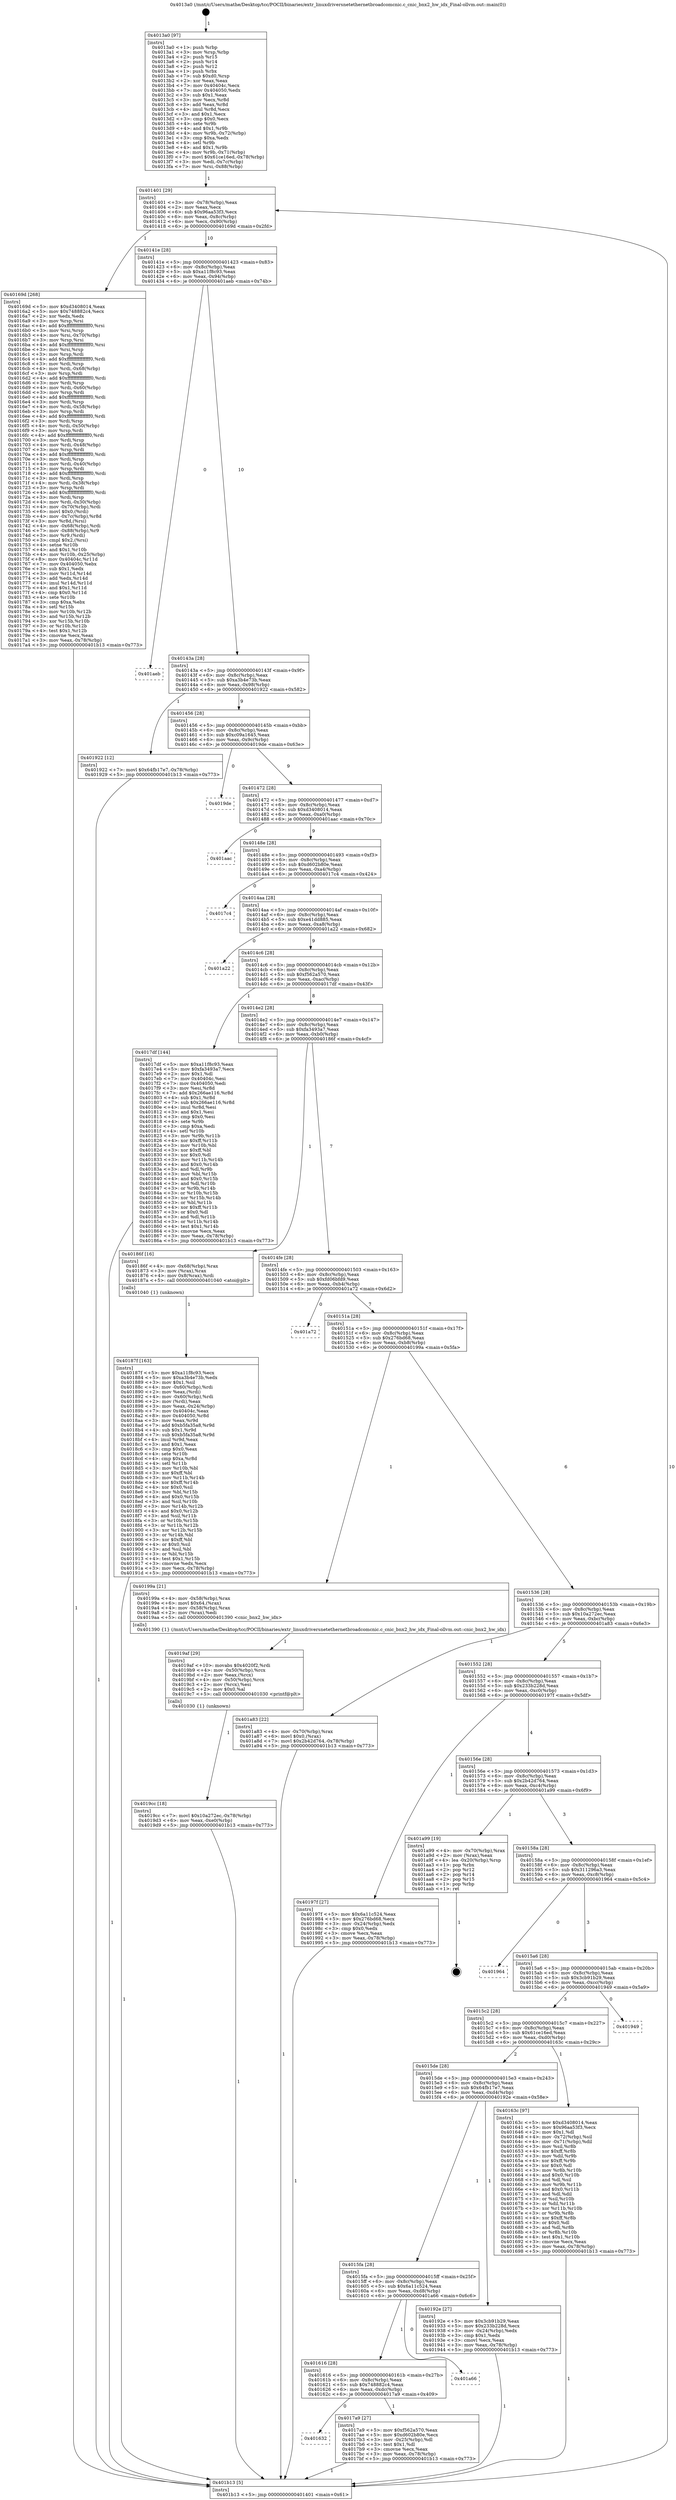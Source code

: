 digraph "0x4013a0" {
  label = "0x4013a0 (/mnt/c/Users/mathe/Desktop/tcc/POCII/binaries/extr_linuxdriversnetethernetbroadcomcnic.c_cnic_bnx2_hw_idx_Final-ollvm.out::main(0))"
  labelloc = "t"
  node[shape=record]

  Entry [label="",width=0.3,height=0.3,shape=circle,fillcolor=black,style=filled]
  "0x401401" [label="{
     0x401401 [29]\l
     | [instrs]\l
     &nbsp;&nbsp;0x401401 \<+3\>: mov -0x78(%rbp),%eax\l
     &nbsp;&nbsp;0x401404 \<+2\>: mov %eax,%ecx\l
     &nbsp;&nbsp;0x401406 \<+6\>: sub $0x96aa53f3,%ecx\l
     &nbsp;&nbsp;0x40140c \<+6\>: mov %eax,-0x8c(%rbp)\l
     &nbsp;&nbsp;0x401412 \<+6\>: mov %ecx,-0x90(%rbp)\l
     &nbsp;&nbsp;0x401418 \<+6\>: je 000000000040169d \<main+0x2fd\>\l
  }"]
  "0x40169d" [label="{
     0x40169d [268]\l
     | [instrs]\l
     &nbsp;&nbsp;0x40169d \<+5\>: mov $0xd3408014,%eax\l
     &nbsp;&nbsp;0x4016a2 \<+5\>: mov $0x748882c4,%ecx\l
     &nbsp;&nbsp;0x4016a7 \<+2\>: xor %edx,%edx\l
     &nbsp;&nbsp;0x4016a9 \<+3\>: mov %rsp,%rsi\l
     &nbsp;&nbsp;0x4016ac \<+4\>: add $0xfffffffffffffff0,%rsi\l
     &nbsp;&nbsp;0x4016b0 \<+3\>: mov %rsi,%rsp\l
     &nbsp;&nbsp;0x4016b3 \<+4\>: mov %rsi,-0x70(%rbp)\l
     &nbsp;&nbsp;0x4016b7 \<+3\>: mov %rsp,%rsi\l
     &nbsp;&nbsp;0x4016ba \<+4\>: add $0xfffffffffffffff0,%rsi\l
     &nbsp;&nbsp;0x4016be \<+3\>: mov %rsi,%rsp\l
     &nbsp;&nbsp;0x4016c1 \<+3\>: mov %rsp,%rdi\l
     &nbsp;&nbsp;0x4016c4 \<+4\>: add $0xfffffffffffffff0,%rdi\l
     &nbsp;&nbsp;0x4016c8 \<+3\>: mov %rdi,%rsp\l
     &nbsp;&nbsp;0x4016cb \<+4\>: mov %rdi,-0x68(%rbp)\l
     &nbsp;&nbsp;0x4016cf \<+3\>: mov %rsp,%rdi\l
     &nbsp;&nbsp;0x4016d2 \<+4\>: add $0xfffffffffffffff0,%rdi\l
     &nbsp;&nbsp;0x4016d6 \<+3\>: mov %rdi,%rsp\l
     &nbsp;&nbsp;0x4016d9 \<+4\>: mov %rdi,-0x60(%rbp)\l
     &nbsp;&nbsp;0x4016dd \<+3\>: mov %rsp,%rdi\l
     &nbsp;&nbsp;0x4016e0 \<+4\>: add $0xfffffffffffffff0,%rdi\l
     &nbsp;&nbsp;0x4016e4 \<+3\>: mov %rdi,%rsp\l
     &nbsp;&nbsp;0x4016e7 \<+4\>: mov %rdi,-0x58(%rbp)\l
     &nbsp;&nbsp;0x4016eb \<+3\>: mov %rsp,%rdi\l
     &nbsp;&nbsp;0x4016ee \<+4\>: add $0xfffffffffffffff0,%rdi\l
     &nbsp;&nbsp;0x4016f2 \<+3\>: mov %rdi,%rsp\l
     &nbsp;&nbsp;0x4016f5 \<+4\>: mov %rdi,-0x50(%rbp)\l
     &nbsp;&nbsp;0x4016f9 \<+3\>: mov %rsp,%rdi\l
     &nbsp;&nbsp;0x4016fc \<+4\>: add $0xfffffffffffffff0,%rdi\l
     &nbsp;&nbsp;0x401700 \<+3\>: mov %rdi,%rsp\l
     &nbsp;&nbsp;0x401703 \<+4\>: mov %rdi,-0x48(%rbp)\l
     &nbsp;&nbsp;0x401707 \<+3\>: mov %rsp,%rdi\l
     &nbsp;&nbsp;0x40170a \<+4\>: add $0xfffffffffffffff0,%rdi\l
     &nbsp;&nbsp;0x40170e \<+3\>: mov %rdi,%rsp\l
     &nbsp;&nbsp;0x401711 \<+4\>: mov %rdi,-0x40(%rbp)\l
     &nbsp;&nbsp;0x401715 \<+3\>: mov %rsp,%rdi\l
     &nbsp;&nbsp;0x401718 \<+4\>: add $0xfffffffffffffff0,%rdi\l
     &nbsp;&nbsp;0x40171c \<+3\>: mov %rdi,%rsp\l
     &nbsp;&nbsp;0x40171f \<+4\>: mov %rdi,-0x38(%rbp)\l
     &nbsp;&nbsp;0x401723 \<+3\>: mov %rsp,%rdi\l
     &nbsp;&nbsp;0x401726 \<+4\>: add $0xfffffffffffffff0,%rdi\l
     &nbsp;&nbsp;0x40172a \<+3\>: mov %rdi,%rsp\l
     &nbsp;&nbsp;0x40172d \<+4\>: mov %rdi,-0x30(%rbp)\l
     &nbsp;&nbsp;0x401731 \<+4\>: mov -0x70(%rbp),%rdi\l
     &nbsp;&nbsp;0x401735 \<+6\>: movl $0x0,(%rdi)\l
     &nbsp;&nbsp;0x40173b \<+4\>: mov -0x7c(%rbp),%r8d\l
     &nbsp;&nbsp;0x40173f \<+3\>: mov %r8d,(%rsi)\l
     &nbsp;&nbsp;0x401742 \<+4\>: mov -0x68(%rbp),%rdi\l
     &nbsp;&nbsp;0x401746 \<+7\>: mov -0x88(%rbp),%r9\l
     &nbsp;&nbsp;0x40174d \<+3\>: mov %r9,(%rdi)\l
     &nbsp;&nbsp;0x401750 \<+3\>: cmpl $0x2,(%rsi)\l
     &nbsp;&nbsp;0x401753 \<+4\>: setne %r10b\l
     &nbsp;&nbsp;0x401757 \<+4\>: and $0x1,%r10b\l
     &nbsp;&nbsp;0x40175b \<+4\>: mov %r10b,-0x25(%rbp)\l
     &nbsp;&nbsp;0x40175f \<+8\>: mov 0x40404c,%r11d\l
     &nbsp;&nbsp;0x401767 \<+7\>: mov 0x404050,%ebx\l
     &nbsp;&nbsp;0x40176e \<+3\>: sub $0x1,%edx\l
     &nbsp;&nbsp;0x401771 \<+3\>: mov %r11d,%r14d\l
     &nbsp;&nbsp;0x401774 \<+3\>: add %edx,%r14d\l
     &nbsp;&nbsp;0x401777 \<+4\>: imul %r14d,%r11d\l
     &nbsp;&nbsp;0x40177b \<+4\>: and $0x1,%r11d\l
     &nbsp;&nbsp;0x40177f \<+4\>: cmp $0x0,%r11d\l
     &nbsp;&nbsp;0x401783 \<+4\>: sete %r10b\l
     &nbsp;&nbsp;0x401787 \<+3\>: cmp $0xa,%ebx\l
     &nbsp;&nbsp;0x40178a \<+4\>: setl %r15b\l
     &nbsp;&nbsp;0x40178e \<+3\>: mov %r10b,%r12b\l
     &nbsp;&nbsp;0x401791 \<+3\>: and %r15b,%r12b\l
     &nbsp;&nbsp;0x401794 \<+3\>: xor %r15b,%r10b\l
     &nbsp;&nbsp;0x401797 \<+3\>: or %r10b,%r12b\l
     &nbsp;&nbsp;0x40179a \<+4\>: test $0x1,%r12b\l
     &nbsp;&nbsp;0x40179e \<+3\>: cmovne %ecx,%eax\l
     &nbsp;&nbsp;0x4017a1 \<+3\>: mov %eax,-0x78(%rbp)\l
     &nbsp;&nbsp;0x4017a4 \<+5\>: jmp 0000000000401b13 \<main+0x773\>\l
  }"]
  "0x40141e" [label="{
     0x40141e [28]\l
     | [instrs]\l
     &nbsp;&nbsp;0x40141e \<+5\>: jmp 0000000000401423 \<main+0x83\>\l
     &nbsp;&nbsp;0x401423 \<+6\>: mov -0x8c(%rbp),%eax\l
     &nbsp;&nbsp;0x401429 \<+5\>: sub $0xa11f8c93,%eax\l
     &nbsp;&nbsp;0x40142e \<+6\>: mov %eax,-0x94(%rbp)\l
     &nbsp;&nbsp;0x401434 \<+6\>: je 0000000000401aeb \<main+0x74b\>\l
  }"]
  Exit [label="",width=0.3,height=0.3,shape=circle,fillcolor=black,style=filled,peripheries=2]
  "0x401aeb" [label="{
     0x401aeb\l
  }", style=dashed]
  "0x40143a" [label="{
     0x40143a [28]\l
     | [instrs]\l
     &nbsp;&nbsp;0x40143a \<+5\>: jmp 000000000040143f \<main+0x9f\>\l
     &nbsp;&nbsp;0x40143f \<+6\>: mov -0x8c(%rbp),%eax\l
     &nbsp;&nbsp;0x401445 \<+5\>: sub $0xa3b4e73b,%eax\l
     &nbsp;&nbsp;0x40144a \<+6\>: mov %eax,-0x98(%rbp)\l
     &nbsp;&nbsp;0x401450 \<+6\>: je 0000000000401922 \<main+0x582\>\l
  }"]
  "0x4019cc" [label="{
     0x4019cc [18]\l
     | [instrs]\l
     &nbsp;&nbsp;0x4019cc \<+7\>: movl $0x10a272ec,-0x78(%rbp)\l
     &nbsp;&nbsp;0x4019d3 \<+6\>: mov %eax,-0xe0(%rbp)\l
     &nbsp;&nbsp;0x4019d9 \<+5\>: jmp 0000000000401b13 \<main+0x773\>\l
  }"]
  "0x401922" [label="{
     0x401922 [12]\l
     | [instrs]\l
     &nbsp;&nbsp;0x401922 \<+7\>: movl $0x64fb17e7,-0x78(%rbp)\l
     &nbsp;&nbsp;0x401929 \<+5\>: jmp 0000000000401b13 \<main+0x773\>\l
  }"]
  "0x401456" [label="{
     0x401456 [28]\l
     | [instrs]\l
     &nbsp;&nbsp;0x401456 \<+5\>: jmp 000000000040145b \<main+0xbb\>\l
     &nbsp;&nbsp;0x40145b \<+6\>: mov -0x8c(%rbp),%eax\l
     &nbsp;&nbsp;0x401461 \<+5\>: sub $0xc09a1645,%eax\l
     &nbsp;&nbsp;0x401466 \<+6\>: mov %eax,-0x9c(%rbp)\l
     &nbsp;&nbsp;0x40146c \<+6\>: je 00000000004019de \<main+0x63e\>\l
  }"]
  "0x4019af" [label="{
     0x4019af [29]\l
     | [instrs]\l
     &nbsp;&nbsp;0x4019af \<+10\>: movabs $0x4020f2,%rdi\l
     &nbsp;&nbsp;0x4019b9 \<+4\>: mov -0x50(%rbp),%rcx\l
     &nbsp;&nbsp;0x4019bd \<+2\>: mov %eax,(%rcx)\l
     &nbsp;&nbsp;0x4019bf \<+4\>: mov -0x50(%rbp),%rcx\l
     &nbsp;&nbsp;0x4019c3 \<+2\>: mov (%rcx),%esi\l
     &nbsp;&nbsp;0x4019c5 \<+2\>: mov $0x0,%al\l
     &nbsp;&nbsp;0x4019c7 \<+5\>: call 0000000000401030 \<printf@plt\>\l
     | [calls]\l
     &nbsp;&nbsp;0x401030 \{1\} (unknown)\l
  }"]
  "0x4019de" [label="{
     0x4019de\l
  }", style=dashed]
  "0x401472" [label="{
     0x401472 [28]\l
     | [instrs]\l
     &nbsp;&nbsp;0x401472 \<+5\>: jmp 0000000000401477 \<main+0xd7\>\l
     &nbsp;&nbsp;0x401477 \<+6\>: mov -0x8c(%rbp),%eax\l
     &nbsp;&nbsp;0x40147d \<+5\>: sub $0xd3408014,%eax\l
     &nbsp;&nbsp;0x401482 \<+6\>: mov %eax,-0xa0(%rbp)\l
     &nbsp;&nbsp;0x401488 \<+6\>: je 0000000000401aac \<main+0x70c\>\l
  }"]
  "0x40187f" [label="{
     0x40187f [163]\l
     | [instrs]\l
     &nbsp;&nbsp;0x40187f \<+5\>: mov $0xa11f8c93,%ecx\l
     &nbsp;&nbsp;0x401884 \<+5\>: mov $0xa3b4e73b,%edx\l
     &nbsp;&nbsp;0x401889 \<+3\>: mov $0x1,%sil\l
     &nbsp;&nbsp;0x40188c \<+4\>: mov -0x60(%rbp),%rdi\l
     &nbsp;&nbsp;0x401890 \<+2\>: mov %eax,(%rdi)\l
     &nbsp;&nbsp;0x401892 \<+4\>: mov -0x60(%rbp),%rdi\l
     &nbsp;&nbsp;0x401896 \<+2\>: mov (%rdi),%eax\l
     &nbsp;&nbsp;0x401898 \<+3\>: mov %eax,-0x24(%rbp)\l
     &nbsp;&nbsp;0x40189b \<+7\>: mov 0x40404c,%eax\l
     &nbsp;&nbsp;0x4018a2 \<+8\>: mov 0x404050,%r8d\l
     &nbsp;&nbsp;0x4018aa \<+3\>: mov %eax,%r9d\l
     &nbsp;&nbsp;0x4018ad \<+7\>: add $0xb5fa35a8,%r9d\l
     &nbsp;&nbsp;0x4018b4 \<+4\>: sub $0x1,%r9d\l
     &nbsp;&nbsp;0x4018b8 \<+7\>: sub $0xb5fa35a8,%r9d\l
     &nbsp;&nbsp;0x4018bf \<+4\>: imul %r9d,%eax\l
     &nbsp;&nbsp;0x4018c3 \<+3\>: and $0x1,%eax\l
     &nbsp;&nbsp;0x4018c6 \<+3\>: cmp $0x0,%eax\l
     &nbsp;&nbsp;0x4018c9 \<+4\>: sete %r10b\l
     &nbsp;&nbsp;0x4018cd \<+4\>: cmp $0xa,%r8d\l
     &nbsp;&nbsp;0x4018d1 \<+4\>: setl %r11b\l
     &nbsp;&nbsp;0x4018d5 \<+3\>: mov %r10b,%bl\l
     &nbsp;&nbsp;0x4018d8 \<+3\>: xor $0xff,%bl\l
     &nbsp;&nbsp;0x4018db \<+3\>: mov %r11b,%r14b\l
     &nbsp;&nbsp;0x4018de \<+4\>: xor $0xff,%r14b\l
     &nbsp;&nbsp;0x4018e2 \<+4\>: xor $0x0,%sil\l
     &nbsp;&nbsp;0x4018e6 \<+3\>: mov %bl,%r15b\l
     &nbsp;&nbsp;0x4018e9 \<+4\>: and $0x0,%r15b\l
     &nbsp;&nbsp;0x4018ed \<+3\>: and %sil,%r10b\l
     &nbsp;&nbsp;0x4018f0 \<+3\>: mov %r14b,%r12b\l
     &nbsp;&nbsp;0x4018f3 \<+4\>: and $0x0,%r12b\l
     &nbsp;&nbsp;0x4018f7 \<+3\>: and %sil,%r11b\l
     &nbsp;&nbsp;0x4018fa \<+3\>: or %r10b,%r15b\l
     &nbsp;&nbsp;0x4018fd \<+3\>: or %r11b,%r12b\l
     &nbsp;&nbsp;0x401900 \<+3\>: xor %r12b,%r15b\l
     &nbsp;&nbsp;0x401903 \<+3\>: or %r14b,%bl\l
     &nbsp;&nbsp;0x401906 \<+3\>: xor $0xff,%bl\l
     &nbsp;&nbsp;0x401909 \<+4\>: or $0x0,%sil\l
     &nbsp;&nbsp;0x40190d \<+3\>: and %sil,%bl\l
     &nbsp;&nbsp;0x401910 \<+3\>: or %bl,%r15b\l
     &nbsp;&nbsp;0x401913 \<+4\>: test $0x1,%r15b\l
     &nbsp;&nbsp;0x401917 \<+3\>: cmovne %edx,%ecx\l
     &nbsp;&nbsp;0x40191a \<+3\>: mov %ecx,-0x78(%rbp)\l
     &nbsp;&nbsp;0x40191d \<+5\>: jmp 0000000000401b13 \<main+0x773\>\l
  }"]
  "0x401aac" [label="{
     0x401aac\l
  }", style=dashed]
  "0x40148e" [label="{
     0x40148e [28]\l
     | [instrs]\l
     &nbsp;&nbsp;0x40148e \<+5\>: jmp 0000000000401493 \<main+0xf3\>\l
     &nbsp;&nbsp;0x401493 \<+6\>: mov -0x8c(%rbp),%eax\l
     &nbsp;&nbsp;0x401499 \<+5\>: sub $0xd602b80e,%eax\l
     &nbsp;&nbsp;0x40149e \<+6\>: mov %eax,-0xa4(%rbp)\l
     &nbsp;&nbsp;0x4014a4 \<+6\>: je 00000000004017c4 \<main+0x424\>\l
  }"]
  "0x401632" [label="{
     0x401632\l
  }", style=dashed]
  "0x4017c4" [label="{
     0x4017c4\l
  }", style=dashed]
  "0x4014aa" [label="{
     0x4014aa [28]\l
     | [instrs]\l
     &nbsp;&nbsp;0x4014aa \<+5\>: jmp 00000000004014af \<main+0x10f\>\l
     &nbsp;&nbsp;0x4014af \<+6\>: mov -0x8c(%rbp),%eax\l
     &nbsp;&nbsp;0x4014b5 \<+5\>: sub $0xe41dd885,%eax\l
     &nbsp;&nbsp;0x4014ba \<+6\>: mov %eax,-0xa8(%rbp)\l
     &nbsp;&nbsp;0x4014c0 \<+6\>: je 0000000000401a22 \<main+0x682\>\l
  }"]
  "0x4017a9" [label="{
     0x4017a9 [27]\l
     | [instrs]\l
     &nbsp;&nbsp;0x4017a9 \<+5\>: mov $0xf562a570,%eax\l
     &nbsp;&nbsp;0x4017ae \<+5\>: mov $0xd602b80e,%ecx\l
     &nbsp;&nbsp;0x4017b3 \<+3\>: mov -0x25(%rbp),%dl\l
     &nbsp;&nbsp;0x4017b6 \<+3\>: test $0x1,%dl\l
     &nbsp;&nbsp;0x4017b9 \<+3\>: cmovne %ecx,%eax\l
     &nbsp;&nbsp;0x4017bc \<+3\>: mov %eax,-0x78(%rbp)\l
     &nbsp;&nbsp;0x4017bf \<+5\>: jmp 0000000000401b13 \<main+0x773\>\l
  }"]
  "0x401a22" [label="{
     0x401a22\l
  }", style=dashed]
  "0x4014c6" [label="{
     0x4014c6 [28]\l
     | [instrs]\l
     &nbsp;&nbsp;0x4014c6 \<+5\>: jmp 00000000004014cb \<main+0x12b\>\l
     &nbsp;&nbsp;0x4014cb \<+6\>: mov -0x8c(%rbp),%eax\l
     &nbsp;&nbsp;0x4014d1 \<+5\>: sub $0xf562a570,%eax\l
     &nbsp;&nbsp;0x4014d6 \<+6\>: mov %eax,-0xac(%rbp)\l
     &nbsp;&nbsp;0x4014dc \<+6\>: je 00000000004017df \<main+0x43f\>\l
  }"]
  "0x401616" [label="{
     0x401616 [28]\l
     | [instrs]\l
     &nbsp;&nbsp;0x401616 \<+5\>: jmp 000000000040161b \<main+0x27b\>\l
     &nbsp;&nbsp;0x40161b \<+6\>: mov -0x8c(%rbp),%eax\l
     &nbsp;&nbsp;0x401621 \<+5\>: sub $0x748882c4,%eax\l
     &nbsp;&nbsp;0x401626 \<+6\>: mov %eax,-0xdc(%rbp)\l
     &nbsp;&nbsp;0x40162c \<+6\>: je 00000000004017a9 \<main+0x409\>\l
  }"]
  "0x4017df" [label="{
     0x4017df [144]\l
     | [instrs]\l
     &nbsp;&nbsp;0x4017df \<+5\>: mov $0xa11f8c93,%eax\l
     &nbsp;&nbsp;0x4017e4 \<+5\>: mov $0xfa3493a7,%ecx\l
     &nbsp;&nbsp;0x4017e9 \<+2\>: mov $0x1,%dl\l
     &nbsp;&nbsp;0x4017eb \<+7\>: mov 0x40404c,%esi\l
     &nbsp;&nbsp;0x4017f2 \<+7\>: mov 0x404050,%edi\l
     &nbsp;&nbsp;0x4017f9 \<+3\>: mov %esi,%r8d\l
     &nbsp;&nbsp;0x4017fc \<+7\>: add $0x266ae116,%r8d\l
     &nbsp;&nbsp;0x401803 \<+4\>: sub $0x1,%r8d\l
     &nbsp;&nbsp;0x401807 \<+7\>: sub $0x266ae116,%r8d\l
     &nbsp;&nbsp;0x40180e \<+4\>: imul %r8d,%esi\l
     &nbsp;&nbsp;0x401812 \<+3\>: and $0x1,%esi\l
     &nbsp;&nbsp;0x401815 \<+3\>: cmp $0x0,%esi\l
     &nbsp;&nbsp;0x401818 \<+4\>: sete %r9b\l
     &nbsp;&nbsp;0x40181c \<+3\>: cmp $0xa,%edi\l
     &nbsp;&nbsp;0x40181f \<+4\>: setl %r10b\l
     &nbsp;&nbsp;0x401823 \<+3\>: mov %r9b,%r11b\l
     &nbsp;&nbsp;0x401826 \<+4\>: xor $0xff,%r11b\l
     &nbsp;&nbsp;0x40182a \<+3\>: mov %r10b,%bl\l
     &nbsp;&nbsp;0x40182d \<+3\>: xor $0xff,%bl\l
     &nbsp;&nbsp;0x401830 \<+3\>: xor $0x0,%dl\l
     &nbsp;&nbsp;0x401833 \<+3\>: mov %r11b,%r14b\l
     &nbsp;&nbsp;0x401836 \<+4\>: and $0x0,%r14b\l
     &nbsp;&nbsp;0x40183a \<+3\>: and %dl,%r9b\l
     &nbsp;&nbsp;0x40183d \<+3\>: mov %bl,%r15b\l
     &nbsp;&nbsp;0x401840 \<+4\>: and $0x0,%r15b\l
     &nbsp;&nbsp;0x401844 \<+3\>: and %dl,%r10b\l
     &nbsp;&nbsp;0x401847 \<+3\>: or %r9b,%r14b\l
     &nbsp;&nbsp;0x40184a \<+3\>: or %r10b,%r15b\l
     &nbsp;&nbsp;0x40184d \<+3\>: xor %r15b,%r14b\l
     &nbsp;&nbsp;0x401850 \<+3\>: or %bl,%r11b\l
     &nbsp;&nbsp;0x401853 \<+4\>: xor $0xff,%r11b\l
     &nbsp;&nbsp;0x401857 \<+3\>: or $0x0,%dl\l
     &nbsp;&nbsp;0x40185a \<+3\>: and %dl,%r11b\l
     &nbsp;&nbsp;0x40185d \<+3\>: or %r11b,%r14b\l
     &nbsp;&nbsp;0x401860 \<+4\>: test $0x1,%r14b\l
     &nbsp;&nbsp;0x401864 \<+3\>: cmovne %ecx,%eax\l
     &nbsp;&nbsp;0x401867 \<+3\>: mov %eax,-0x78(%rbp)\l
     &nbsp;&nbsp;0x40186a \<+5\>: jmp 0000000000401b13 \<main+0x773\>\l
  }"]
  "0x4014e2" [label="{
     0x4014e2 [28]\l
     | [instrs]\l
     &nbsp;&nbsp;0x4014e2 \<+5\>: jmp 00000000004014e7 \<main+0x147\>\l
     &nbsp;&nbsp;0x4014e7 \<+6\>: mov -0x8c(%rbp),%eax\l
     &nbsp;&nbsp;0x4014ed \<+5\>: sub $0xfa3493a7,%eax\l
     &nbsp;&nbsp;0x4014f2 \<+6\>: mov %eax,-0xb0(%rbp)\l
     &nbsp;&nbsp;0x4014f8 \<+6\>: je 000000000040186f \<main+0x4cf\>\l
  }"]
  "0x401a66" [label="{
     0x401a66\l
  }", style=dashed]
  "0x40186f" [label="{
     0x40186f [16]\l
     | [instrs]\l
     &nbsp;&nbsp;0x40186f \<+4\>: mov -0x68(%rbp),%rax\l
     &nbsp;&nbsp;0x401873 \<+3\>: mov (%rax),%rax\l
     &nbsp;&nbsp;0x401876 \<+4\>: mov 0x8(%rax),%rdi\l
     &nbsp;&nbsp;0x40187a \<+5\>: call 0000000000401040 \<atoi@plt\>\l
     | [calls]\l
     &nbsp;&nbsp;0x401040 \{1\} (unknown)\l
  }"]
  "0x4014fe" [label="{
     0x4014fe [28]\l
     | [instrs]\l
     &nbsp;&nbsp;0x4014fe \<+5\>: jmp 0000000000401503 \<main+0x163\>\l
     &nbsp;&nbsp;0x401503 \<+6\>: mov -0x8c(%rbp),%eax\l
     &nbsp;&nbsp;0x401509 \<+5\>: sub $0xfd06bfd9,%eax\l
     &nbsp;&nbsp;0x40150e \<+6\>: mov %eax,-0xb4(%rbp)\l
     &nbsp;&nbsp;0x401514 \<+6\>: je 0000000000401a72 \<main+0x6d2\>\l
  }"]
  "0x4015fa" [label="{
     0x4015fa [28]\l
     | [instrs]\l
     &nbsp;&nbsp;0x4015fa \<+5\>: jmp 00000000004015ff \<main+0x25f\>\l
     &nbsp;&nbsp;0x4015ff \<+6\>: mov -0x8c(%rbp),%eax\l
     &nbsp;&nbsp;0x401605 \<+5\>: sub $0x6a11c524,%eax\l
     &nbsp;&nbsp;0x40160a \<+6\>: mov %eax,-0xd8(%rbp)\l
     &nbsp;&nbsp;0x401610 \<+6\>: je 0000000000401a66 \<main+0x6c6\>\l
  }"]
  "0x401a72" [label="{
     0x401a72\l
  }", style=dashed]
  "0x40151a" [label="{
     0x40151a [28]\l
     | [instrs]\l
     &nbsp;&nbsp;0x40151a \<+5\>: jmp 000000000040151f \<main+0x17f\>\l
     &nbsp;&nbsp;0x40151f \<+6\>: mov -0x8c(%rbp),%eax\l
     &nbsp;&nbsp;0x401525 \<+5\>: sub $0x276bd68,%eax\l
     &nbsp;&nbsp;0x40152a \<+6\>: mov %eax,-0xb8(%rbp)\l
     &nbsp;&nbsp;0x401530 \<+6\>: je 000000000040199a \<main+0x5fa\>\l
  }"]
  "0x40192e" [label="{
     0x40192e [27]\l
     | [instrs]\l
     &nbsp;&nbsp;0x40192e \<+5\>: mov $0x3cb91b29,%eax\l
     &nbsp;&nbsp;0x401933 \<+5\>: mov $0x233b228d,%ecx\l
     &nbsp;&nbsp;0x401938 \<+3\>: mov -0x24(%rbp),%edx\l
     &nbsp;&nbsp;0x40193b \<+3\>: cmp $0x1,%edx\l
     &nbsp;&nbsp;0x40193e \<+3\>: cmovl %ecx,%eax\l
     &nbsp;&nbsp;0x401941 \<+3\>: mov %eax,-0x78(%rbp)\l
     &nbsp;&nbsp;0x401944 \<+5\>: jmp 0000000000401b13 \<main+0x773\>\l
  }"]
  "0x40199a" [label="{
     0x40199a [21]\l
     | [instrs]\l
     &nbsp;&nbsp;0x40199a \<+4\>: mov -0x58(%rbp),%rax\l
     &nbsp;&nbsp;0x40199e \<+6\>: movl $0x64,(%rax)\l
     &nbsp;&nbsp;0x4019a4 \<+4\>: mov -0x58(%rbp),%rax\l
     &nbsp;&nbsp;0x4019a8 \<+2\>: mov (%rax),%edi\l
     &nbsp;&nbsp;0x4019aa \<+5\>: call 0000000000401390 \<cnic_bnx2_hw_idx\>\l
     | [calls]\l
     &nbsp;&nbsp;0x401390 \{1\} (/mnt/c/Users/mathe/Desktop/tcc/POCII/binaries/extr_linuxdriversnetethernetbroadcomcnic.c_cnic_bnx2_hw_idx_Final-ollvm.out::cnic_bnx2_hw_idx)\l
  }"]
  "0x401536" [label="{
     0x401536 [28]\l
     | [instrs]\l
     &nbsp;&nbsp;0x401536 \<+5\>: jmp 000000000040153b \<main+0x19b\>\l
     &nbsp;&nbsp;0x40153b \<+6\>: mov -0x8c(%rbp),%eax\l
     &nbsp;&nbsp;0x401541 \<+5\>: sub $0x10a272ec,%eax\l
     &nbsp;&nbsp;0x401546 \<+6\>: mov %eax,-0xbc(%rbp)\l
     &nbsp;&nbsp;0x40154c \<+6\>: je 0000000000401a83 \<main+0x6e3\>\l
  }"]
  "0x4013a0" [label="{
     0x4013a0 [97]\l
     | [instrs]\l
     &nbsp;&nbsp;0x4013a0 \<+1\>: push %rbp\l
     &nbsp;&nbsp;0x4013a1 \<+3\>: mov %rsp,%rbp\l
     &nbsp;&nbsp;0x4013a4 \<+2\>: push %r15\l
     &nbsp;&nbsp;0x4013a6 \<+2\>: push %r14\l
     &nbsp;&nbsp;0x4013a8 \<+2\>: push %r12\l
     &nbsp;&nbsp;0x4013aa \<+1\>: push %rbx\l
     &nbsp;&nbsp;0x4013ab \<+7\>: sub $0xd0,%rsp\l
     &nbsp;&nbsp;0x4013b2 \<+2\>: xor %eax,%eax\l
     &nbsp;&nbsp;0x4013b4 \<+7\>: mov 0x40404c,%ecx\l
     &nbsp;&nbsp;0x4013bb \<+7\>: mov 0x404050,%edx\l
     &nbsp;&nbsp;0x4013c2 \<+3\>: sub $0x1,%eax\l
     &nbsp;&nbsp;0x4013c5 \<+3\>: mov %ecx,%r8d\l
     &nbsp;&nbsp;0x4013c8 \<+3\>: add %eax,%r8d\l
     &nbsp;&nbsp;0x4013cb \<+4\>: imul %r8d,%ecx\l
     &nbsp;&nbsp;0x4013cf \<+3\>: and $0x1,%ecx\l
     &nbsp;&nbsp;0x4013d2 \<+3\>: cmp $0x0,%ecx\l
     &nbsp;&nbsp;0x4013d5 \<+4\>: sete %r9b\l
     &nbsp;&nbsp;0x4013d9 \<+4\>: and $0x1,%r9b\l
     &nbsp;&nbsp;0x4013dd \<+4\>: mov %r9b,-0x72(%rbp)\l
     &nbsp;&nbsp;0x4013e1 \<+3\>: cmp $0xa,%edx\l
     &nbsp;&nbsp;0x4013e4 \<+4\>: setl %r9b\l
     &nbsp;&nbsp;0x4013e8 \<+4\>: and $0x1,%r9b\l
     &nbsp;&nbsp;0x4013ec \<+4\>: mov %r9b,-0x71(%rbp)\l
     &nbsp;&nbsp;0x4013f0 \<+7\>: movl $0x61ce16ed,-0x78(%rbp)\l
     &nbsp;&nbsp;0x4013f7 \<+3\>: mov %edi,-0x7c(%rbp)\l
     &nbsp;&nbsp;0x4013fa \<+7\>: mov %rsi,-0x88(%rbp)\l
  }"]
  "0x401a83" [label="{
     0x401a83 [22]\l
     | [instrs]\l
     &nbsp;&nbsp;0x401a83 \<+4\>: mov -0x70(%rbp),%rax\l
     &nbsp;&nbsp;0x401a87 \<+6\>: movl $0x0,(%rax)\l
     &nbsp;&nbsp;0x401a8d \<+7\>: movl $0x2b42d764,-0x78(%rbp)\l
     &nbsp;&nbsp;0x401a94 \<+5\>: jmp 0000000000401b13 \<main+0x773\>\l
  }"]
  "0x401552" [label="{
     0x401552 [28]\l
     | [instrs]\l
     &nbsp;&nbsp;0x401552 \<+5\>: jmp 0000000000401557 \<main+0x1b7\>\l
     &nbsp;&nbsp;0x401557 \<+6\>: mov -0x8c(%rbp),%eax\l
     &nbsp;&nbsp;0x40155d \<+5\>: sub $0x233b228d,%eax\l
     &nbsp;&nbsp;0x401562 \<+6\>: mov %eax,-0xc0(%rbp)\l
     &nbsp;&nbsp;0x401568 \<+6\>: je 000000000040197f \<main+0x5df\>\l
  }"]
  "0x401b13" [label="{
     0x401b13 [5]\l
     | [instrs]\l
     &nbsp;&nbsp;0x401b13 \<+5\>: jmp 0000000000401401 \<main+0x61\>\l
  }"]
  "0x40197f" [label="{
     0x40197f [27]\l
     | [instrs]\l
     &nbsp;&nbsp;0x40197f \<+5\>: mov $0x6a11c524,%eax\l
     &nbsp;&nbsp;0x401984 \<+5\>: mov $0x276bd68,%ecx\l
     &nbsp;&nbsp;0x401989 \<+3\>: mov -0x24(%rbp),%edx\l
     &nbsp;&nbsp;0x40198c \<+3\>: cmp $0x0,%edx\l
     &nbsp;&nbsp;0x40198f \<+3\>: cmove %ecx,%eax\l
     &nbsp;&nbsp;0x401992 \<+3\>: mov %eax,-0x78(%rbp)\l
     &nbsp;&nbsp;0x401995 \<+5\>: jmp 0000000000401b13 \<main+0x773\>\l
  }"]
  "0x40156e" [label="{
     0x40156e [28]\l
     | [instrs]\l
     &nbsp;&nbsp;0x40156e \<+5\>: jmp 0000000000401573 \<main+0x1d3\>\l
     &nbsp;&nbsp;0x401573 \<+6\>: mov -0x8c(%rbp),%eax\l
     &nbsp;&nbsp;0x401579 \<+5\>: sub $0x2b42d764,%eax\l
     &nbsp;&nbsp;0x40157e \<+6\>: mov %eax,-0xc4(%rbp)\l
     &nbsp;&nbsp;0x401584 \<+6\>: je 0000000000401a99 \<main+0x6f9\>\l
  }"]
  "0x4015de" [label="{
     0x4015de [28]\l
     | [instrs]\l
     &nbsp;&nbsp;0x4015de \<+5\>: jmp 00000000004015e3 \<main+0x243\>\l
     &nbsp;&nbsp;0x4015e3 \<+6\>: mov -0x8c(%rbp),%eax\l
     &nbsp;&nbsp;0x4015e9 \<+5\>: sub $0x64fb17e7,%eax\l
     &nbsp;&nbsp;0x4015ee \<+6\>: mov %eax,-0xd4(%rbp)\l
     &nbsp;&nbsp;0x4015f4 \<+6\>: je 000000000040192e \<main+0x58e\>\l
  }"]
  "0x401a99" [label="{
     0x401a99 [19]\l
     | [instrs]\l
     &nbsp;&nbsp;0x401a99 \<+4\>: mov -0x70(%rbp),%rax\l
     &nbsp;&nbsp;0x401a9d \<+2\>: mov (%rax),%eax\l
     &nbsp;&nbsp;0x401a9f \<+4\>: lea -0x20(%rbp),%rsp\l
     &nbsp;&nbsp;0x401aa3 \<+1\>: pop %rbx\l
     &nbsp;&nbsp;0x401aa4 \<+2\>: pop %r12\l
     &nbsp;&nbsp;0x401aa6 \<+2\>: pop %r14\l
     &nbsp;&nbsp;0x401aa8 \<+2\>: pop %r15\l
     &nbsp;&nbsp;0x401aaa \<+1\>: pop %rbp\l
     &nbsp;&nbsp;0x401aab \<+1\>: ret\l
  }"]
  "0x40158a" [label="{
     0x40158a [28]\l
     | [instrs]\l
     &nbsp;&nbsp;0x40158a \<+5\>: jmp 000000000040158f \<main+0x1ef\>\l
     &nbsp;&nbsp;0x40158f \<+6\>: mov -0x8c(%rbp),%eax\l
     &nbsp;&nbsp;0x401595 \<+5\>: sub $0x311296a3,%eax\l
     &nbsp;&nbsp;0x40159a \<+6\>: mov %eax,-0xc8(%rbp)\l
     &nbsp;&nbsp;0x4015a0 \<+6\>: je 0000000000401964 \<main+0x5c4\>\l
  }"]
  "0x40163c" [label="{
     0x40163c [97]\l
     | [instrs]\l
     &nbsp;&nbsp;0x40163c \<+5\>: mov $0xd3408014,%eax\l
     &nbsp;&nbsp;0x401641 \<+5\>: mov $0x96aa53f3,%ecx\l
     &nbsp;&nbsp;0x401646 \<+2\>: mov $0x1,%dl\l
     &nbsp;&nbsp;0x401648 \<+4\>: mov -0x72(%rbp),%sil\l
     &nbsp;&nbsp;0x40164c \<+4\>: mov -0x71(%rbp),%dil\l
     &nbsp;&nbsp;0x401650 \<+3\>: mov %sil,%r8b\l
     &nbsp;&nbsp;0x401653 \<+4\>: xor $0xff,%r8b\l
     &nbsp;&nbsp;0x401657 \<+3\>: mov %dil,%r9b\l
     &nbsp;&nbsp;0x40165a \<+4\>: xor $0xff,%r9b\l
     &nbsp;&nbsp;0x40165e \<+3\>: xor $0x0,%dl\l
     &nbsp;&nbsp;0x401661 \<+3\>: mov %r8b,%r10b\l
     &nbsp;&nbsp;0x401664 \<+4\>: and $0x0,%r10b\l
     &nbsp;&nbsp;0x401668 \<+3\>: and %dl,%sil\l
     &nbsp;&nbsp;0x40166b \<+3\>: mov %r9b,%r11b\l
     &nbsp;&nbsp;0x40166e \<+4\>: and $0x0,%r11b\l
     &nbsp;&nbsp;0x401672 \<+3\>: and %dl,%dil\l
     &nbsp;&nbsp;0x401675 \<+3\>: or %sil,%r10b\l
     &nbsp;&nbsp;0x401678 \<+3\>: or %dil,%r11b\l
     &nbsp;&nbsp;0x40167b \<+3\>: xor %r11b,%r10b\l
     &nbsp;&nbsp;0x40167e \<+3\>: or %r9b,%r8b\l
     &nbsp;&nbsp;0x401681 \<+4\>: xor $0xff,%r8b\l
     &nbsp;&nbsp;0x401685 \<+3\>: or $0x0,%dl\l
     &nbsp;&nbsp;0x401688 \<+3\>: and %dl,%r8b\l
     &nbsp;&nbsp;0x40168b \<+3\>: or %r8b,%r10b\l
     &nbsp;&nbsp;0x40168e \<+4\>: test $0x1,%r10b\l
     &nbsp;&nbsp;0x401692 \<+3\>: cmovne %ecx,%eax\l
     &nbsp;&nbsp;0x401695 \<+3\>: mov %eax,-0x78(%rbp)\l
     &nbsp;&nbsp;0x401698 \<+5\>: jmp 0000000000401b13 \<main+0x773\>\l
  }"]
  "0x401964" [label="{
     0x401964\l
  }", style=dashed]
  "0x4015a6" [label="{
     0x4015a6 [28]\l
     | [instrs]\l
     &nbsp;&nbsp;0x4015a6 \<+5\>: jmp 00000000004015ab \<main+0x20b\>\l
     &nbsp;&nbsp;0x4015ab \<+6\>: mov -0x8c(%rbp),%eax\l
     &nbsp;&nbsp;0x4015b1 \<+5\>: sub $0x3cb91b29,%eax\l
     &nbsp;&nbsp;0x4015b6 \<+6\>: mov %eax,-0xcc(%rbp)\l
     &nbsp;&nbsp;0x4015bc \<+6\>: je 0000000000401949 \<main+0x5a9\>\l
  }"]
  "0x4015c2" [label="{
     0x4015c2 [28]\l
     | [instrs]\l
     &nbsp;&nbsp;0x4015c2 \<+5\>: jmp 00000000004015c7 \<main+0x227\>\l
     &nbsp;&nbsp;0x4015c7 \<+6\>: mov -0x8c(%rbp),%eax\l
     &nbsp;&nbsp;0x4015cd \<+5\>: sub $0x61ce16ed,%eax\l
     &nbsp;&nbsp;0x4015d2 \<+6\>: mov %eax,-0xd0(%rbp)\l
     &nbsp;&nbsp;0x4015d8 \<+6\>: je 000000000040163c \<main+0x29c\>\l
  }"]
  "0x401949" [label="{
     0x401949\l
  }", style=dashed]
  Entry -> "0x4013a0" [label=" 1"]
  "0x401401" -> "0x40169d" [label=" 1"]
  "0x401401" -> "0x40141e" [label=" 10"]
  "0x401a99" -> Exit [label=" 1"]
  "0x40141e" -> "0x401aeb" [label=" 0"]
  "0x40141e" -> "0x40143a" [label=" 10"]
  "0x401a83" -> "0x401b13" [label=" 1"]
  "0x40143a" -> "0x401922" [label=" 1"]
  "0x40143a" -> "0x401456" [label=" 9"]
  "0x4019cc" -> "0x401b13" [label=" 1"]
  "0x401456" -> "0x4019de" [label=" 0"]
  "0x401456" -> "0x401472" [label=" 9"]
  "0x4019af" -> "0x4019cc" [label=" 1"]
  "0x401472" -> "0x401aac" [label=" 0"]
  "0x401472" -> "0x40148e" [label=" 9"]
  "0x40199a" -> "0x4019af" [label=" 1"]
  "0x40148e" -> "0x4017c4" [label=" 0"]
  "0x40148e" -> "0x4014aa" [label=" 9"]
  "0x40197f" -> "0x401b13" [label=" 1"]
  "0x4014aa" -> "0x401a22" [label=" 0"]
  "0x4014aa" -> "0x4014c6" [label=" 9"]
  "0x40192e" -> "0x401b13" [label=" 1"]
  "0x4014c6" -> "0x4017df" [label=" 1"]
  "0x4014c6" -> "0x4014e2" [label=" 8"]
  "0x40187f" -> "0x401b13" [label=" 1"]
  "0x4014e2" -> "0x40186f" [label=" 1"]
  "0x4014e2" -> "0x4014fe" [label=" 7"]
  "0x40186f" -> "0x40187f" [label=" 1"]
  "0x4014fe" -> "0x401a72" [label=" 0"]
  "0x4014fe" -> "0x40151a" [label=" 7"]
  "0x4017a9" -> "0x401b13" [label=" 1"]
  "0x40151a" -> "0x40199a" [label=" 1"]
  "0x40151a" -> "0x401536" [label=" 6"]
  "0x401616" -> "0x401632" [label=" 0"]
  "0x401536" -> "0x401a83" [label=" 1"]
  "0x401536" -> "0x401552" [label=" 5"]
  "0x4015fa" -> "0x401616" [label=" 1"]
  "0x401552" -> "0x40197f" [label=" 1"]
  "0x401552" -> "0x40156e" [label=" 4"]
  "0x4015fa" -> "0x401a66" [label=" 0"]
  "0x40156e" -> "0x401a99" [label=" 1"]
  "0x40156e" -> "0x40158a" [label=" 3"]
  "0x4017df" -> "0x401b13" [label=" 1"]
  "0x40158a" -> "0x401964" [label=" 0"]
  "0x40158a" -> "0x4015a6" [label=" 3"]
  "0x4015de" -> "0x4015fa" [label=" 1"]
  "0x4015a6" -> "0x401949" [label=" 0"]
  "0x4015a6" -> "0x4015c2" [label=" 3"]
  "0x4015de" -> "0x40192e" [label=" 1"]
  "0x4015c2" -> "0x40163c" [label=" 1"]
  "0x4015c2" -> "0x4015de" [label=" 2"]
  "0x40163c" -> "0x401b13" [label=" 1"]
  "0x4013a0" -> "0x401401" [label=" 1"]
  "0x401b13" -> "0x401401" [label=" 10"]
  "0x401922" -> "0x401b13" [label=" 1"]
  "0x40169d" -> "0x401b13" [label=" 1"]
  "0x401616" -> "0x4017a9" [label=" 1"]
}
